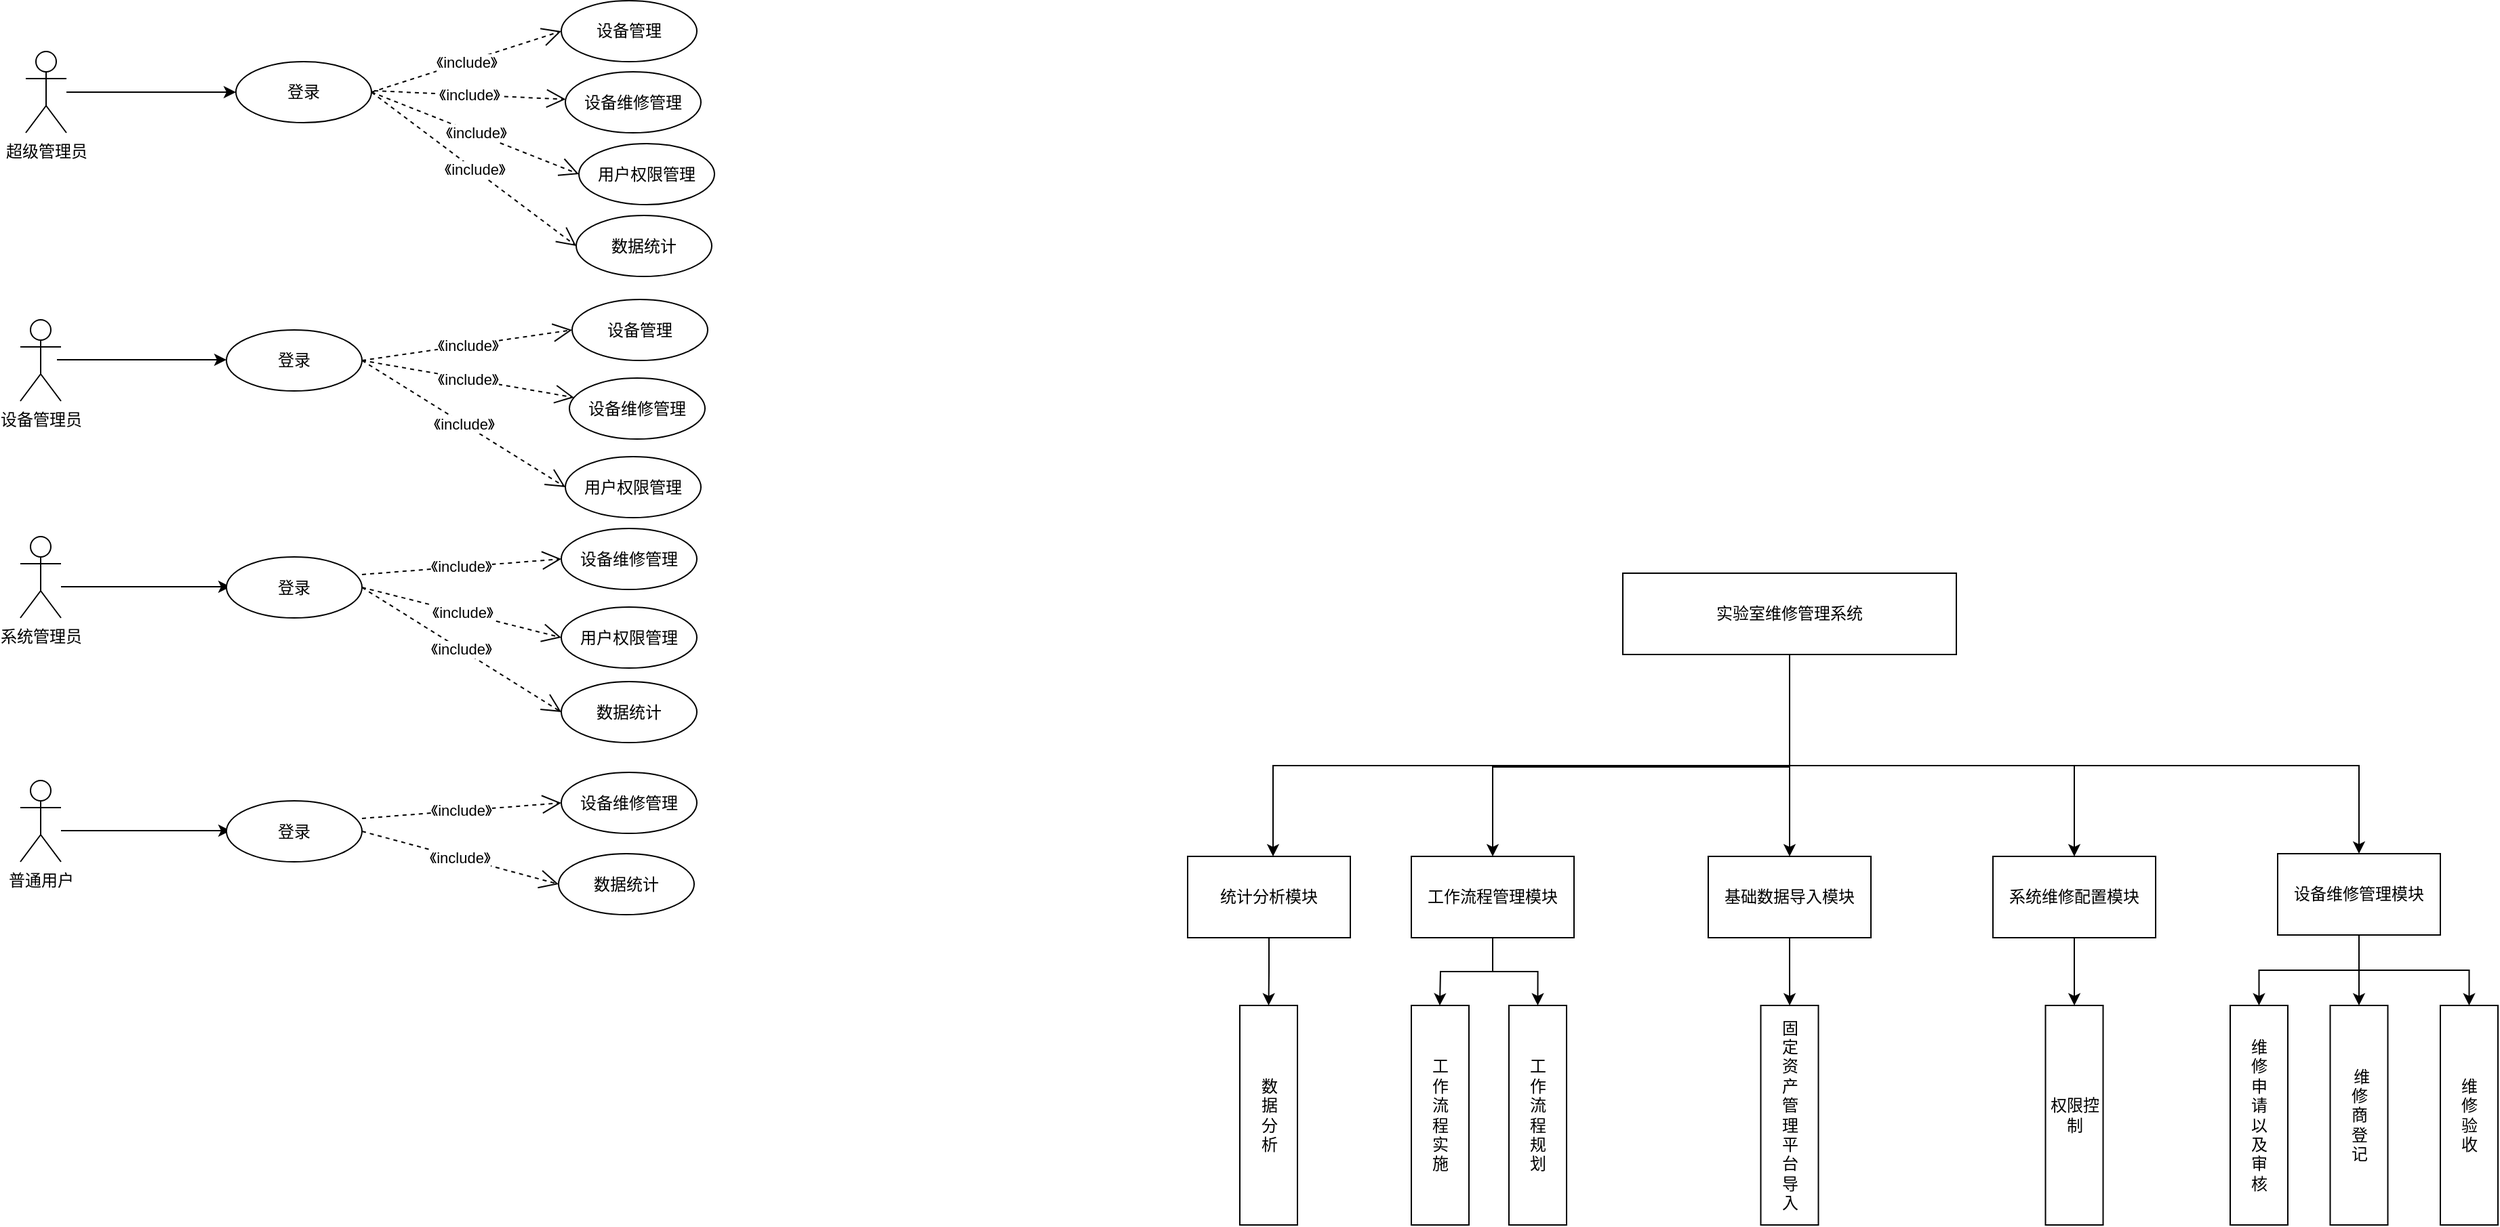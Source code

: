<mxfile version="20.7.4" type="github">
  <diagram id="-CrECdMGKDsJMcERkumv" name="第 1 页">
    <mxGraphModel dx="2634" dy="1196" grid="0" gridSize="10" guides="1" tooltips="1" connect="1" arrows="1" fold="1" page="0" pageScale="1" pageWidth="583" pageHeight="827" math="0" shadow="0">
      <root>
        <mxCell id="0" />
        <mxCell id="1" parent="0" />
        <mxCell id="0SiHuE_M3Q8HEih4Q5tr-5" style="edgeStyle=orthogonalEdgeStyle;rounded=0;orthogonalLoop=1;jettySize=auto;html=1;" edge="1" parent="1" source="0SiHuE_M3Q8HEih4Q5tr-2" target="0SiHuE_M3Q8HEih4Q5tr-4">
          <mxGeometry relative="1" as="geometry">
            <Array as="points">
              <mxPoint x="324" y="214" />
              <mxPoint x="-57" y="214" />
            </Array>
          </mxGeometry>
        </mxCell>
        <mxCell id="0SiHuE_M3Q8HEih4Q5tr-7" style="edgeStyle=orthogonalEdgeStyle;rounded=0;orthogonalLoop=1;jettySize=auto;html=1;" edge="1" parent="1" source="0SiHuE_M3Q8HEih4Q5tr-2" target="0SiHuE_M3Q8HEih4Q5tr-6">
          <mxGeometry relative="1" as="geometry">
            <Array as="points">
              <mxPoint x="324" y="215" />
              <mxPoint x="105" y="215" />
            </Array>
          </mxGeometry>
        </mxCell>
        <mxCell id="0SiHuE_M3Q8HEih4Q5tr-12" style="edgeStyle=orthogonalEdgeStyle;rounded=0;orthogonalLoop=1;jettySize=auto;html=1;" edge="1" parent="1" source="0SiHuE_M3Q8HEih4Q5tr-2" target="0SiHuE_M3Q8HEih4Q5tr-9">
          <mxGeometry relative="1" as="geometry" />
        </mxCell>
        <mxCell id="0SiHuE_M3Q8HEih4Q5tr-13" style="edgeStyle=orthogonalEdgeStyle;rounded=0;orthogonalLoop=1;jettySize=auto;html=1;" edge="1" parent="1" source="0SiHuE_M3Q8HEih4Q5tr-2" target="0SiHuE_M3Q8HEih4Q5tr-10">
          <mxGeometry relative="1" as="geometry">
            <Array as="points">
              <mxPoint x="324" y="214" />
              <mxPoint x="534" y="214" />
            </Array>
          </mxGeometry>
        </mxCell>
        <mxCell id="0SiHuE_M3Q8HEih4Q5tr-14" style="edgeStyle=orthogonalEdgeStyle;rounded=0;orthogonalLoop=1;jettySize=auto;html=1;entryX=0.5;entryY=0;entryDx=0;entryDy=0;" edge="1" parent="1" source="0SiHuE_M3Q8HEih4Q5tr-2" target="0SiHuE_M3Q8HEih4Q5tr-11">
          <mxGeometry relative="1" as="geometry">
            <Array as="points">
              <mxPoint x="324" y="214" />
              <mxPoint x="744" y="214" />
            </Array>
          </mxGeometry>
        </mxCell>
        <mxCell id="0SiHuE_M3Q8HEih4Q5tr-2" value="实验室维修管理系统" style="rounded=0;whiteSpace=wrap;html=1;" vertex="1" parent="1">
          <mxGeometry x="201" y="72" width="246" height="60" as="geometry" />
        </mxCell>
        <mxCell id="0SiHuE_M3Q8HEih4Q5tr-16" style="edgeStyle=orthogonalEdgeStyle;rounded=0;orthogonalLoop=1;jettySize=auto;html=1;" edge="1" parent="1" source="0SiHuE_M3Q8HEih4Q5tr-4" target="0SiHuE_M3Q8HEih4Q5tr-15">
          <mxGeometry relative="1" as="geometry" />
        </mxCell>
        <mxCell id="0SiHuE_M3Q8HEih4Q5tr-4" value="统计分析模块" style="rounded=0;whiteSpace=wrap;html=1;" vertex="1" parent="1">
          <mxGeometry x="-120" y="281" width="120" height="60" as="geometry" />
        </mxCell>
        <mxCell id="0SiHuE_M3Q8HEih4Q5tr-18" style="edgeStyle=orthogonalEdgeStyle;rounded=0;orthogonalLoop=1;jettySize=auto;html=1;entryX=0;entryY=0.5;entryDx=0;entryDy=0;" edge="1" parent="1" source="0SiHuE_M3Q8HEih4Q5tr-6">
          <mxGeometry relative="1" as="geometry">
            <mxPoint x="66" y="391" as="targetPoint" />
          </mxGeometry>
        </mxCell>
        <mxCell id="0SiHuE_M3Q8HEih4Q5tr-21" style="edgeStyle=orthogonalEdgeStyle;rounded=0;orthogonalLoop=1;jettySize=auto;html=1;entryX=0;entryY=0.5;entryDx=0;entryDy=0;" edge="1" parent="1" source="0SiHuE_M3Q8HEih4Q5tr-6" target="0SiHuE_M3Q8HEih4Q5tr-20">
          <mxGeometry relative="1" as="geometry" />
        </mxCell>
        <mxCell id="0SiHuE_M3Q8HEih4Q5tr-6" value="工作流程管理模块" style="rounded=0;whiteSpace=wrap;html=1;" vertex="1" parent="1">
          <mxGeometry x="45" y="281" width="120" height="60" as="geometry" />
        </mxCell>
        <mxCell id="0SiHuE_M3Q8HEih4Q5tr-24" style="edgeStyle=orthogonalEdgeStyle;rounded=0;orthogonalLoop=1;jettySize=auto;html=1;" edge="1" parent="1" source="0SiHuE_M3Q8HEih4Q5tr-9" target="0SiHuE_M3Q8HEih4Q5tr-23">
          <mxGeometry relative="1" as="geometry" />
        </mxCell>
        <mxCell id="0SiHuE_M3Q8HEih4Q5tr-9" value="基础数据导入模块" style="rounded=0;whiteSpace=wrap;html=1;" vertex="1" parent="1">
          <mxGeometry x="264" y="281" width="120" height="60" as="geometry" />
        </mxCell>
        <mxCell id="0SiHuE_M3Q8HEih4Q5tr-27" style="edgeStyle=orthogonalEdgeStyle;rounded=0;orthogonalLoop=1;jettySize=auto;html=1;" edge="1" parent="1" source="0SiHuE_M3Q8HEih4Q5tr-10" target="0SiHuE_M3Q8HEih4Q5tr-26">
          <mxGeometry relative="1" as="geometry" />
        </mxCell>
        <mxCell id="0SiHuE_M3Q8HEih4Q5tr-10" value="系统维修配置模块" style="rounded=0;whiteSpace=wrap;html=1;" vertex="1" parent="1">
          <mxGeometry x="474" y="281" width="120" height="60" as="geometry" />
        </mxCell>
        <mxCell id="0SiHuE_M3Q8HEih4Q5tr-31" style="edgeStyle=orthogonalEdgeStyle;rounded=0;orthogonalLoop=1;jettySize=auto;html=1;" edge="1" parent="1" source="0SiHuE_M3Q8HEih4Q5tr-11" target="0SiHuE_M3Q8HEih4Q5tr-28">
          <mxGeometry relative="1" as="geometry" />
        </mxCell>
        <mxCell id="0SiHuE_M3Q8HEih4Q5tr-32" style="edgeStyle=orthogonalEdgeStyle;rounded=0;orthogonalLoop=1;jettySize=auto;html=1;entryX=0;entryY=0.5;entryDx=0;entryDy=0;" edge="1" parent="1" source="0SiHuE_M3Q8HEih4Q5tr-11" target="0SiHuE_M3Q8HEih4Q5tr-29">
          <mxGeometry relative="1" as="geometry" />
        </mxCell>
        <mxCell id="0SiHuE_M3Q8HEih4Q5tr-33" style="edgeStyle=orthogonalEdgeStyle;rounded=0;orthogonalLoop=1;jettySize=auto;html=1;" edge="1" parent="1" source="0SiHuE_M3Q8HEih4Q5tr-11" target="0SiHuE_M3Q8HEih4Q5tr-30">
          <mxGeometry relative="1" as="geometry" />
        </mxCell>
        <mxCell id="0SiHuE_M3Q8HEih4Q5tr-11" value="设备维修管理模块" style="rounded=0;whiteSpace=wrap;html=1;" vertex="1" parent="1">
          <mxGeometry x="684" y="279" width="120" height="60" as="geometry" />
        </mxCell>
        <mxCell id="0SiHuE_M3Q8HEih4Q5tr-15" value="数&lt;br&gt;据&lt;br&gt;分&lt;br&gt;析" style="rounded=0;whiteSpace=wrap;html=1;direction=south;align=center;labelPosition=center;verticalLabelPosition=middle;verticalAlign=middle;" vertex="1" parent="1">
          <mxGeometry x="-81.5" y="391" width="42.5" height="162" as="geometry" />
        </mxCell>
        <mxCell id="0SiHuE_M3Q8HEih4Q5tr-19" value="工&lt;br&gt;作&lt;br&gt;流&lt;br&gt;程&lt;br&gt;实&lt;br&gt;施" style="rounded=0;whiteSpace=wrap;html=1;direction=south;align=center;labelPosition=center;verticalLabelPosition=middle;verticalAlign=middle;" vertex="1" parent="1">
          <mxGeometry x="45" y="391" width="42.5" height="162" as="geometry" />
        </mxCell>
        <mxCell id="0SiHuE_M3Q8HEih4Q5tr-20" value="工&lt;br&gt;作&lt;br&gt;流&lt;br&gt;程&lt;br&gt;规&lt;br&gt;划" style="rounded=0;whiteSpace=wrap;html=1;direction=south;align=center;labelPosition=center;verticalLabelPosition=middle;verticalAlign=middle;" vertex="1" parent="1">
          <mxGeometry x="117" y="391" width="42.5" height="162" as="geometry" />
        </mxCell>
        <mxCell id="0SiHuE_M3Q8HEih4Q5tr-23" value="固&lt;br&gt;定&lt;br&gt;资&lt;br&gt;产&lt;br&gt;管&lt;br&gt;理&lt;br&gt;平&lt;br&gt;台&lt;br&gt;导&lt;br&gt;入" style="rounded=0;whiteSpace=wrap;html=1;direction=south;align=center;labelPosition=center;verticalLabelPosition=middle;verticalAlign=middle;" vertex="1" parent="1">
          <mxGeometry x="302.75" y="391" width="42.5" height="162" as="geometry" />
        </mxCell>
        <mxCell id="0SiHuE_M3Q8HEih4Q5tr-26" value="权限控制" style="rounded=0;whiteSpace=wrap;html=1;direction=south;align=center;labelPosition=center;verticalLabelPosition=middle;verticalAlign=middle;" vertex="1" parent="1">
          <mxGeometry x="512.75" y="391" width="42.5" height="162" as="geometry" />
        </mxCell>
        <mxCell id="0SiHuE_M3Q8HEih4Q5tr-28" value="维&lt;br&gt;修&lt;br&gt;申&lt;br&gt;请&lt;br&gt;以&lt;br&gt;及&lt;br&gt;审&lt;br&gt;核" style="rounded=0;whiteSpace=wrap;html=1;direction=south;align=center;labelPosition=center;verticalLabelPosition=middle;verticalAlign=middle;" vertex="1" parent="1">
          <mxGeometry x="649" y="391" width="42.5" height="162" as="geometry" />
        </mxCell>
        <mxCell id="0SiHuE_M3Q8HEih4Q5tr-29" value="&amp;nbsp;维&lt;br&gt;修&lt;br&gt;商&lt;br&gt;登&lt;br&gt;记" style="rounded=0;whiteSpace=wrap;html=1;direction=south;align=center;labelPosition=center;verticalLabelPosition=middle;verticalAlign=middle;" vertex="1" parent="1">
          <mxGeometry x="722.75" y="391" width="42.5" height="162" as="geometry" />
        </mxCell>
        <mxCell id="0SiHuE_M3Q8HEih4Q5tr-30" value="维&lt;br&gt;修&lt;br&gt;验&lt;br&gt;收" style="rounded=0;whiteSpace=wrap;html=1;direction=south;align=center;labelPosition=center;verticalLabelPosition=middle;verticalAlign=middle;" vertex="1" parent="1">
          <mxGeometry x="804" y="391" width="42.5" height="162" as="geometry" />
        </mxCell>
        <mxCell id="0SiHuE_M3Q8HEih4Q5tr-34" value="超级管理员" style="shape=umlActor;verticalLabelPosition=bottom;verticalAlign=top;html=1;outlineConnect=0;" vertex="1" parent="1">
          <mxGeometry x="-977" y="-313" width="30" height="60" as="geometry" />
        </mxCell>
        <mxCell id="0SiHuE_M3Q8HEih4Q5tr-35" value="登录" style="ellipse;whiteSpace=wrap;html=1;" vertex="1" parent="1">
          <mxGeometry x="-822" y="-305.5" width="100" height="45" as="geometry" />
        </mxCell>
        <mxCell id="0SiHuE_M3Q8HEih4Q5tr-36" value="设备管理" style="ellipse;whiteSpace=wrap;html=1;" vertex="1" parent="1">
          <mxGeometry x="-582" y="-350.5" width="100" height="45" as="geometry" />
        </mxCell>
        <mxCell id="0SiHuE_M3Q8HEih4Q5tr-37" value="" style="endArrow=classic;html=1;rounded=0;entryX=0;entryY=0.5;entryDx=0;entryDy=0;" edge="1" parent="1" source="0SiHuE_M3Q8HEih4Q5tr-34" target="0SiHuE_M3Q8HEih4Q5tr-35">
          <mxGeometry width="50" height="50" relative="1" as="geometry">
            <mxPoint x="-337" y="-4" as="sourcePoint" />
            <mxPoint x="-269" y="-31" as="targetPoint" />
          </mxGeometry>
        </mxCell>
        <mxCell id="0SiHuE_M3Q8HEih4Q5tr-43" value="《include》" style="endArrow=open;endSize=12;dashed=1;html=1;rounded=0;exitX=1;exitY=0.5;exitDx=0;exitDy=0;entryX=0;entryY=0.5;entryDx=0;entryDy=0;" edge="1" parent="1" source="0SiHuE_M3Q8HEih4Q5tr-35" target="0SiHuE_M3Q8HEih4Q5tr-36">
          <mxGeometry width="160" relative="1" as="geometry">
            <mxPoint x="-154" y="-6.5" as="sourcePoint" />
            <mxPoint x="-265" y="-58" as="targetPoint" />
          </mxGeometry>
        </mxCell>
        <mxCell id="0SiHuE_M3Q8HEih4Q5tr-50" value="设备维修管理" style="ellipse;whiteSpace=wrap;html=1;" vertex="1" parent="1">
          <mxGeometry x="-579" y="-298" width="100" height="45" as="geometry" />
        </mxCell>
        <mxCell id="0SiHuE_M3Q8HEih4Q5tr-51" value="《include》" style="endArrow=open;endSize=12;dashed=1;html=1;rounded=0;" edge="1" parent="1" target="0SiHuE_M3Q8HEih4Q5tr-50">
          <mxGeometry width="160" relative="1" as="geometry">
            <mxPoint x="-720" y="-284" as="sourcePoint" />
            <mxPoint x="-535" y="-394.5" as="targetPoint" />
          </mxGeometry>
        </mxCell>
        <mxCell id="0SiHuE_M3Q8HEih4Q5tr-53" value="《include》" style="endArrow=open;endSize=12;dashed=1;html=1;rounded=0;exitX=1;exitY=0.5;exitDx=0;exitDy=0;entryX=0;entryY=0.5;entryDx=0;entryDy=0;" edge="1" parent="1" source="0SiHuE_M3Q8HEih4Q5tr-35" target="0SiHuE_M3Q8HEih4Q5tr-54">
          <mxGeometry width="160" relative="1" as="geometry">
            <mxPoint x="-702" y="-263" as="sourcePoint" />
            <mxPoint x="-528" y="-215" as="targetPoint" />
          </mxGeometry>
        </mxCell>
        <mxCell id="0SiHuE_M3Q8HEih4Q5tr-54" value="用户权限管理" style="ellipse;whiteSpace=wrap;html=1;" vertex="1" parent="1">
          <mxGeometry x="-569" y="-245" width="100" height="45" as="geometry" />
        </mxCell>
        <mxCell id="0SiHuE_M3Q8HEih4Q5tr-55" style="edgeStyle=orthogonalEdgeStyle;rounded=0;orthogonalLoop=1;jettySize=auto;html=1;exitX=0.5;exitY=1;exitDx=0;exitDy=0;" edge="1" parent="1" source="0SiHuE_M3Q8HEih4Q5tr-50" target="0SiHuE_M3Q8HEih4Q5tr-50">
          <mxGeometry relative="1" as="geometry" />
        </mxCell>
        <mxCell id="0SiHuE_M3Q8HEih4Q5tr-56" value="数据统计" style="ellipse;whiteSpace=wrap;html=1;" vertex="1" parent="1">
          <mxGeometry x="-571" y="-192" width="100" height="45" as="geometry" />
        </mxCell>
        <mxCell id="0SiHuE_M3Q8HEih4Q5tr-57" value="《include》" style="endArrow=open;endSize=12;dashed=1;html=1;rounded=0;exitX=1;exitY=0.5;exitDx=0;exitDy=0;entryX=0;entryY=0.5;entryDx=0;entryDy=0;" edge="1" parent="1" source="0SiHuE_M3Q8HEih4Q5tr-35" target="0SiHuE_M3Q8HEih4Q5tr-56">
          <mxGeometry width="160" relative="1" as="geometry">
            <mxPoint x="-712" y="-273" as="sourcePoint" />
            <mxPoint x="-515" y="-197.5" as="targetPoint" />
          </mxGeometry>
        </mxCell>
        <mxCell id="0SiHuE_M3Q8HEih4Q5tr-58" value="设备管理员" style="shape=umlActor;verticalLabelPosition=bottom;verticalAlign=top;html=1;outlineConnect=0;" vertex="1" parent="1">
          <mxGeometry x="-981" y="-115" width="30" height="60" as="geometry" />
        </mxCell>
        <mxCell id="0SiHuE_M3Q8HEih4Q5tr-59" style="edgeStyle=orthogonalEdgeStyle;rounded=0;orthogonalLoop=1;jettySize=auto;html=1;exitX=0.5;exitY=1;exitDx=0;exitDy=0;" edge="1" parent="1" source="0SiHuE_M3Q8HEih4Q5tr-56" target="0SiHuE_M3Q8HEih4Q5tr-56">
          <mxGeometry relative="1" as="geometry" />
        </mxCell>
        <mxCell id="0SiHuE_M3Q8HEih4Q5tr-60" value="系统管理员" style="shape=umlActor;verticalLabelPosition=bottom;verticalAlign=top;html=1;outlineConnect=0;" vertex="1" parent="1">
          <mxGeometry x="-981" y="45" width="30" height="60" as="geometry" />
        </mxCell>
        <mxCell id="0SiHuE_M3Q8HEih4Q5tr-63" value="登录" style="ellipse;whiteSpace=wrap;html=1;" vertex="1" parent="1">
          <mxGeometry x="-829" y="-107.5" width="100" height="45" as="geometry" />
        </mxCell>
        <mxCell id="0SiHuE_M3Q8HEih4Q5tr-64" value="" style="endArrow=classic;html=1;rounded=0;entryX=0;entryY=0.5;entryDx=0;entryDy=0;" edge="1" parent="1">
          <mxGeometry width="50" height="50" relative="1" as="geometry">
            <mxPoint x="-954" y="-85.5" as="sourcePoint" />
            <mxPoint x="-829" y="-85.5" as="targetPoint" />
          </mxGeometry>
        </mxCell>
        <mxCell id="0SiHuE_M3Q8HEih4Q5tr-65" value="设备管理" style="ellipse;whiteSpace=wrap;html=1;" vertex="1" parent="1">
          <mxGeometry x="-574" y="-130" width="100" height="45" as="geometry" />
        </mxCell>
        <mxCell id="0SiHuE_M3Q8HEih4Q5tr-66" value="《include》" style="endArrow=open;endSize=12;dashed=1;html=1;rounded=0;exitX=1;exitY=0.5;exitDx=0;exitDy=0;entryX=0;entryY=0.5;entryDx=0;entryDy=0;" edge="1" parent="1" source="0SiHuE_M3Q8HEih4Q5tr-63" target="0SiHuE_M3Q8HEih4Q5tr-65">
          <mxGeometry width="160" relative="1" as="geometry">
            <mxPoint x="-722" y="-60.5" as="sourcePoint" />
            <mxPoint x="-522" y="-163" as="targetPoint" />
          </mxGeometry>
        </mxCell>
        <mxCell id="0SiHuE_M3Q8HEih4Q5tr-67" value="设备维修管理" style="ellipse;whiteSpace=wrap;html=1;" vertex="1" parent="1">
          <mxGeometry x="-576" y="-72" width="100" height="45" as="geometry" />
        </mxCell>
        <mxCell id="0SiHuE_M3Q8HEih4Q5tr-68" value="《include》" style="endArrow=open;endSize=12;dashed=1;html=1;rounded=0;exitX=1;exitY=0.5;exitDx=0;exitDy=0;" edge="1" parent="1" source="0SiHuE_M3Q8HEih4Q5tr-63" target="0SiHuE_M3Q8HEih4Q5tr-67">
          <mxGeometry width="160" relative="1" as="geometry">
            <mxPoint x="-781" y="-22" as="sourcePoint" />
            <mxPoint x="-571" y="88.5" as="targetPoint" />
          </mxGeometry>
        </mxCell>
        <mxCell id="0SiHuE_M3Q8HEih4Q5tr-72" value="" style="endArrow=classic;html=1;rounded=0;entryX=0;entryY=0.5;entryDx=0;entryDy=0;" edge="1" parent="1">
          <mxGeometry width="50" height="50" relative="1" as="geometry">
            <mxPoint x="-951" y="82" as="sourcePoint" />
            <mxPoint x="-826" y="82" as="targetPoint" />
          </mxGeometry>
        </mxCell>
        <mxCell id="0SiHuE_M3Q8HEih4Q5tr-73" value="登录" style="ellipse;whiteSpace=wrap;html=1;" vertex="1" parent="1">
          <mxGeometry x="-829" y="60" width="100" height="45" as="geometry" />
        </mxCell>
        <mxCell id="0SiHuE_M3Q8HEih4Q5tr-74" value="设备维修管理" style="ellipse;whiteSpace=wrap;html=1;" vertex="1" parent="1">
          <mxGeometry x="-582" y="39" width="100" height="45" as="geometry" />
        </mxCell>
        <mxCell id="0SiHuE_M3Q8HEih4Q5tr-75" value="用户权限管理" style="ellipse;whiteSpace=wrap;html=1;" vertex="1" parent="1">
          <mxGeometry x="-582" y="97" width="100" height="45" as="geometry" />
        </mxCell>
        <mxCell id="0SiHuE_M3Q8HEih4Q5tr-76" value="《include》" style="endArrow=open;endSize=12;dashed=1;html=1;rounded=0;exitX=1;exitY=0.289;exitDx=0;exitDy=0;entryX=0;entryY=0.5;entryDx=0;entryDy=0;exitPerimeter=0;" edge="1" parent="1" source="0SiHuE_M3Q8HEih4Q5tr-73" target="0SiHuE_M3Q8HEih4Q5tr-74">
          <mxGeometry width="160" relative="1" as="geometry">
            <mxPoint x="-719" y="-75" as="sourcePoint" />
            <mxPoint x="-564" y="-97.5" as="targetPoint" />
          </mxGeometry>
        </mxCell>
        <mxCell id="0SiHuE_M3Q8HEih4Q5tr-77" value="《include》" style="endArrow=open;endSize=12;dashed=1;html=1;rounded=0;exitX=1;exitY=0.5;exitDx=0;exitDy=0;entryX=0;entryY=0.5;entryDx=0;entryDy=0;" edge="1" parent="1" source="0SiHuE_M3Q8HEih4Q5tr-73" target="0SiHuE_M3Q8HEih4Q5tr-75">
          <mxGeometry width="160" relative="1" as="geometry">
            <mxPoint x="-709" y="-65" as="sourcePoint" />
            <mxPoint x="-554" y="-87.5" as="targetPoint" />
          </mxGeometry>
        </mxCell>
        <mxCell id="0SiHuE_M3Q8HEih4Q5tr-78" value="《include》" style="endArrow=open;endSize=12;dashed=1;html=1;rounded=0;exitX=1;exitY=0.5;exitDx=0;exitDy=0;entryX=0;entryY=0.5;entryDx=0;entryDy=0;" edge="1" parent="1" source="0SiHuE_M3Q8HEih4Q5tr-73" target="0SiHuE_M3Q8HEih4Q5tr-79">
          <mxGeometry width="160" relative="1" as="geometry">
            <mxPoint x="-699" y="-55" as="sourcePoint" />
            <mxPoint x="-593" y="126" as="targetPoint" />
          </mxGeometry>
        </mxCell>
        <mxCell id="0SiHuE_M3Q8HEih4Q5tr-79" value="数据统计" style="ellipse;whiteSpace=wrap;html=1;" vertex="1" parent="1">
          <mxGeometry x="-582" y="152" width="100" height="45" as="geometry" />
        </mxCell>
        <mxCell id="0SiHuE_M3Q8HEih4Q5tr-80" value="用户权限管理" style="ellipse;whiteSpace=wrap;html=1;" vertex="1" parent="1">
          <mxGeometry x="-579" y="-14" width="100" height="45" as="geometry" />
        </mxCell>
        <mxCell id="0SiHuE_M3Q8HEih4Q5tr-82" value="《include》" style="endArrow=open;endSize=12;dashed=1;html=1;rounded=0;exitX=1;exitY=0.5;exitDx=0;exitDy=0;entryX=0;entryY=0.5;entryDx=0;entryDy=0;" edge="1" parent="1" source="0SiHuE_M3Q8HEih4Q5tr-63" target="0SiHuE_M3Q8HEih4Q5tr-80">
          <mxGeometry width="160" relative="1" as="geometry">
            <mxPoint x="-719" y="-75" as="sourcePoint" />
            <mxPoint x="-562.69" y="-47.55" as="targetPoint" />
          </mxGeometry>
        </mxCell>
        <mxCell id="0SiHuE_M3Q8HEih4Q5tr-83" value="普通用户" style="shape=umlActor;verticalLabelPosition=bottom;verticalAlign=top;html=1;outlineConnect=0;" vertex="1" parent="1">
          <mxGeometry x="-981" y="225" width="30" height="60" as="geometry" />
        </mxCell>
        <mxCell id="0SiHuE_M3Q8HEih4Q5tr-84" value="" style="endArrow=classic;html=1;rounded=0;entryX=0;entryY=0.5;entryDx=0;entryDy=0;" edge="1" parent="1">
          <mxGeometry width="50" height="50" relative="1" as="geometry">
            <mxPoint x="-951" y="262" as="sourcePoint" />
            <mxPoint x="-826" y="262" as="targetPoint" />
          </mxGeometry>
        </mxCell>
        <mxCell id="0SiHuE_M3Q8HEih4Q5tr-85" value="登录" style="ellipse;whiteSpace=wrap;html=1;" vertex="1" parent="1">
          <mxGeometry x="-829" y="240" width="100" height="45" as="geometry" />
        </mxCell>
        <mxCell id="0SiHuE_M3Q8HEih4Q5tr-86" value="设备维修管理" style="ellipse;whiteSpace=wrap;html=1;" vertex="1" parent="1">
          <mxGeometry x="-582" y="219" width="100" height="45" as="geometry" />
        </mxCell>
        <mxCell id="0SiHuE_M3Q8HEih4Q5tr-88" value="《include》" style="endArrow=open;endSize=12;dashed=1;html=1;rounded=0;exitX=1;exitY=0.289;exitDx=0;exitDy=0;entryX=0;entryY=0.5;entryDx=0;entryDy=0;exitPerimeter=0;" edge="1" parent="1" source="0SiHuE_M3Q8HEih4Q5tr-85" target="0SiHuE_M3Q8HEih4Q5tr-86">
          <mxGeometry width="160" relative="1" as="geometry">
            <mxPoint x="-719" y="105" as="sourcePoint" />
            <mxPoint x="-564" y="82.5" as="targetPoint" />
          </mxGeometry>
        </mxCell>
        <mxCell id="0SiHuE_M3Q8HEih4Q5tr-90" value="《include》" style="endArrow=open;endSize=12;dashed=1;html=1;rounded=0;exitX=1;exitY=0.5;exitDx=0;exitDy=0;entryX=0;entryY=0.5;entryDx=0;entryDy=0;" edge="1" parent="1" source="0SiHuE_M3Q8HEih4Q5tr-85" target="0SiHuE_M3Q8HEih4Q5tr-91">
          <mxGeometry width="160" relative="1" as="geometry">
            <mxPoint x="-699" y="125" as="sourcePoint" />
            <mxPoint x="-593" y="306" as="targetPoint" />
          </mxGeometry>
        </mxCell>
        <mxCell id="0SiHuE_M3Q8HEih4Q5tr-91" value="数据统计" style="ellipse;whiteSpace=wrap;html=1;" vertex="1" parent="1">
          <mxGeometry x="-584" y="279" width="100" height="45" as="geometry" />
        </mxCell>
      </root>
    </mxGraphModel>
  </diagram>
</mxfile>
